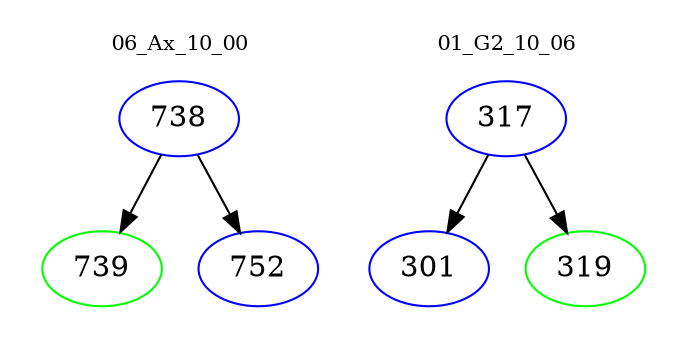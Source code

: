 digraph{
subgraph cluster_0 {
color = white
label = "06_Ax_10_00";
fontsize=10;
T0_738 [label="738", color="blue"]
T0_738 -> T0_739 [color="black"]
T0_739 [label="739", color="green"]
T0_738 -> T0_752 [color="black"]
T0_752 [label="752", color="blue"]
}
subgraph cluster_1 {
color = white
label = "01_G2_10_06";
fontsize=10;
T1_317 [label="317", color="blue"]
T1_317 -> T1_301 [color="black"]
T1_301 [label="301", color="blue"]
T1_317 -> T1_319 [color="black"]
T1_319 [label="319", color="green"]
}
}
